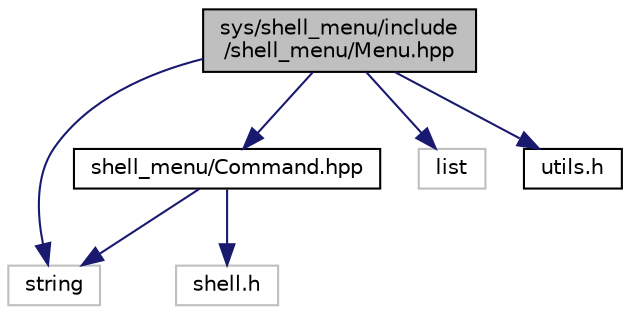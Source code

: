 digraph "sys/shell_menu/include/shell_menu/Menu.hpp"
{
 // LATEX_PDF_SIZE
  bgcolor="transparent";
  edge [fontname="Helvetica",fontsize="10",labelfontname="Helvetica",labelfontsize="10"];
  node [fontname="Helvetica",fontsize="10",shape=record];
  Node1 [label="sys/shell_menu/include\l/shell_menu/Menu.hpp",height=0.2,width=0.4,color="black", fillcolor="grey75", style="filled", fontcolor="black",tooltip="Menu class declaration."];
  Node1 -> Node2 [color="midnightblue",fontsize="10",style="solid",fontname="Helvetica"];
  Node2 [label="shell_menu/Command.hpp",height=0.2,width=0.4,color="black",URL="$Command_8hpp.html",tooltip="Command class declaration."];
  Node2 -> Node3 [color="midnightblue",fontsize="10",style="solid",fontname="Helvetica"];
  Node3 [label="string",height=0.2,width=0.4,color="grey75",tooltip=" "];
  Node2 -> Node4 [color="midnightblue",fontsize="10",style="solid",fontname="Helvetica"];
  Node4 [label="shell.h",height=0.2,width=0.4,color="grey75",tooltip=" "];
  Node1 -> Node3 [color="midnightblue",fontsize="10",style="solid",fontname="Helvetica"];
  Node1 -> Node5 [color="midnightblue",fontsize="10",style="solid",fontname="Helvetica"];
  Node5 [label="list",height=0.2,width=0.4,color="grey75",tooltip=" "];
  Node1 -> Node6 [color="midnightblue",fontsize="10",style="solid",fontname="Helvetica"];
  Node6 [label="utils.h",height=0.2,width=0.4,color="black",URL="$utils_8h_source.html",tooltip=" "];
}
